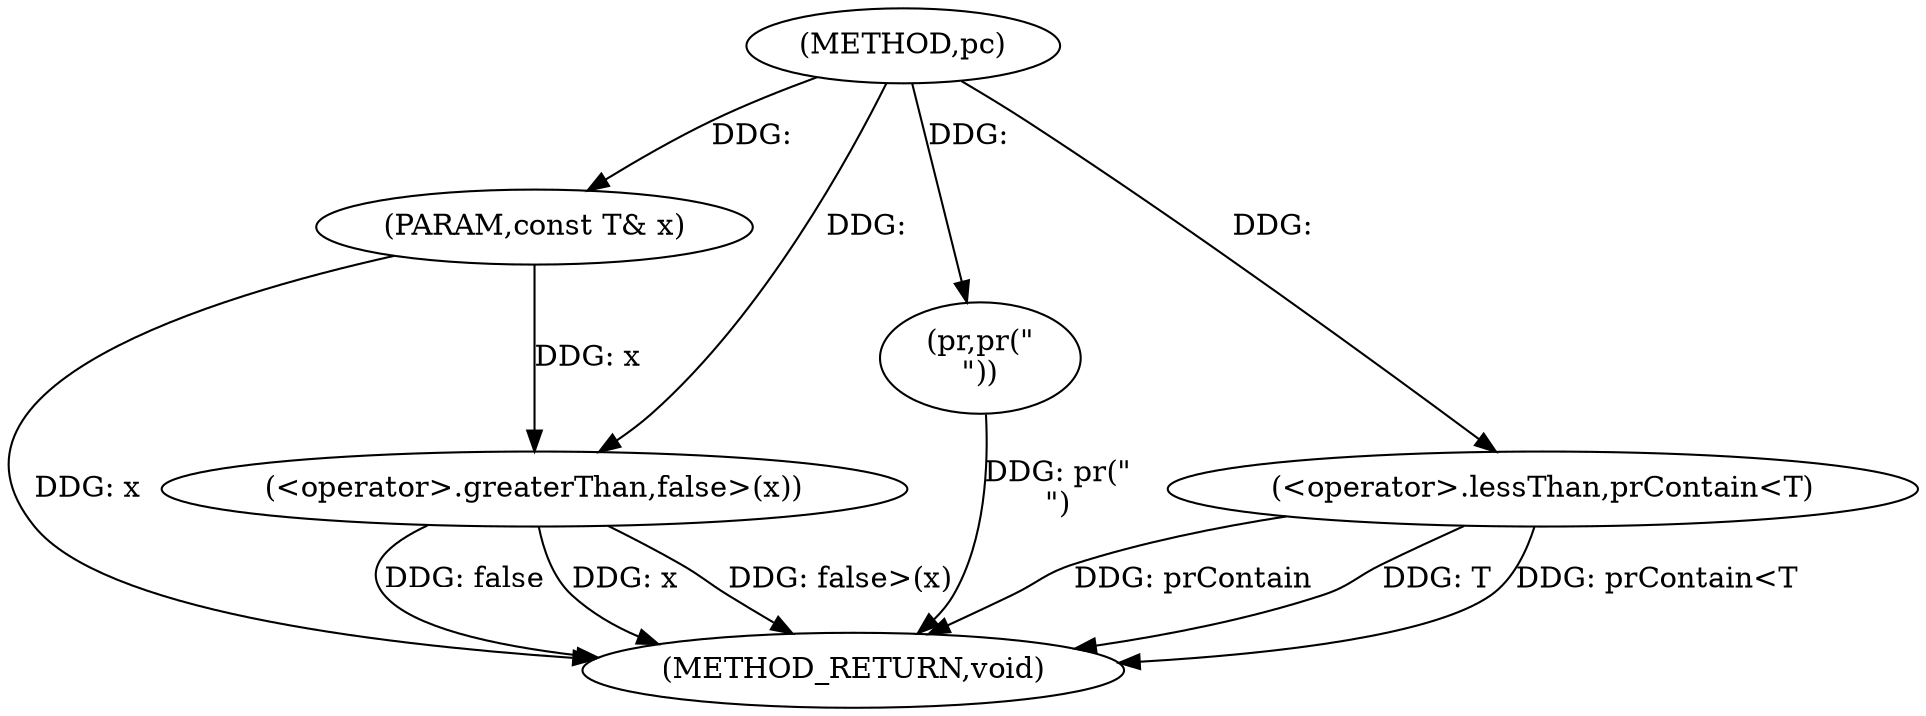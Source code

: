 digraph "pc" {  
"1000269" [label = "(METHOD,pc)" ]
"1000281" [label = "(METHOD_RETURN,void)" ]
"1000270" [label = "(PARAM,const T& x)" ]
"1000279" [label = "(pr,pr(\"\n\"))" ]
"1000273" [label = "(<operator>.lessThan,prContain<T)" ]
"1000276" [label = "(<operator>.greaterThan,false>(x))" ]
  "1000270" -> "1000281"  [ label = "DDG: x"] 
  "1000273" -> "1000281"  [ label = "DDG: T"] 
  "1000273" -> "1000281"  [ label = "DDG: prContain<T"] 
  "1000276" -> "1000281"  [ label = "DDG: x"] 
  "1000276" -> "1000281"  [ label = "DDG: false>(x)"] 
  "1000279" -> "1000281"  [ label = "DDG: pr(\"\n\")"] 
  "1000273" -> "1000281"  [ label = "DDG: prContain"] 
  "1000276" -> "1000281"  [ label = "DDG: false"] 
  "1000269" -> "1000270"  [ label = "DDG: "] 
  "1000269" -> "1000279"  [ label = "DDG: "] 
  "1000269" -> "1000273"  [ label = "DDG: "] 
  "1000269" -> "1000276"  [ label = "DDG: "] 
  "1000270" -> "1000276"  [ label = "DDG: x"] 
}
